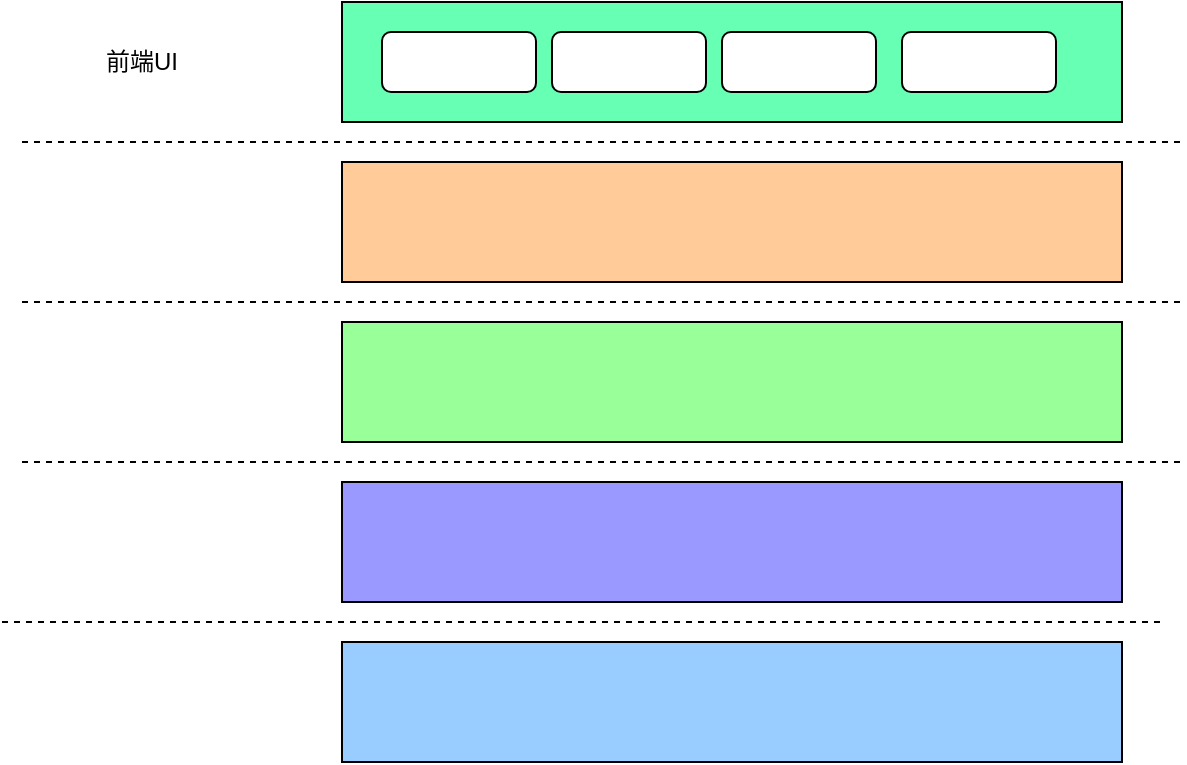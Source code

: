 <mxfile version="27.0.4">
  <diagram name="第 1 页" id="5hUlSFU0seteZb9J803x">
    <mxGraphModel dx="891" dy="385" grid="1" gridSize="10" guides="1" tooltips="1" connect="1" arrows="1" fold="1" page="1" pageScale="1" pageWidth="827" pageHeight="1169" math="0" shadow="0">
      <root>
        <mxCell id="0" />
        <mxCell id="1" parent="0" />
        <mxCell id="JBs5ljtRBulpqJbHJDk_-1" value="" style="rounded=0;whiteSpace=wrap;html=1;fillColor=#66FFB3;" vertex="1" parent="1">
          <mxGeometry x="270" y="40" width="390" height="60" as="geometry" />
        </mxCell>
        <mxCell id="JBs5ljtRBulpqJbHJDk_-3" value="" style="rounded=0;whiteSpace=wrap;html=1;fillColor=#FFCC99;" vertex="1" parent="1">
          <mxGeometry x="270" y="120" width="390" height="60" as="geometry" />
        </mxCell>
        <mxCell id="JBs5ljtRBulpqJbHJDk_-4" value="" style="rounded=0;whiteSpace=wrap;html=1;fillColor=#99FF99;" vertex="1" parent="1">
          <mxGeometry x="270" y="200" width="390" height="60" as="geometry" />
        </mxCell>
        <mxCell id="JBs5ljtRBulpqJbHJDk_-6" value="" style="rounded=0;whiteSpace=wrap;html=1;fillColor=#99CCFF;" vertex="1" parent="1">
          <mxGeometry x="270" y="360" width="390" height="60" as="geometry" />
        </mxCell>
        <mxCell id="JBs5ljtRBulpqJbHJDk_-7" value="" style="rounded=0;whiteSpace=wrap;html=1;fillColor=#9999FF;" vertex="1" parent="1">
          <mxGeometry x="270" y="280" width="390" height="60" as="geometry" />
        </mxCell>
        <mxCell id="JBs5ljtRBulpqJbHJDk_-8" value="" style="endArrow=none;dashed=1;html=1;rounded=0;" edge="1" parent="1">
          <mxGeometry width="50" height="50" relative="1" as="geometry">
            <mxPoint x="110" y="110" as="sourcePoint" />
            <mxPoint x="690" y="110" as="targetPoint" />
          </mxGeometry>
        </mxCell>
        <mxCell id="JBs5ljtRBulpqJbHJDk_-9" value="" style="endArrow=none;dashed=1;html=1;rounded=0;" edge="1" parent="1">
          <mxGeometry width="50" height="50" relative="1" as="geometry">
            <mxPoint x="110" y="190" as="sourcePoint" />
            <mxPoint x="690" y="190" as="targetPoint" />
          </mxGeometry>
        </mxCell>
        <mxCell id="JBs5ljtRBulpqJbHJDk_-11" value="" style="endArrow=none;dashed=1;html=1;rounded=0;" edge="1" parent="1">
          <mxGeometry width="50" height="50" relative="1" as="geometry">
            <mxPoint x="100" y="350" as="sourcePoint" />
            <mxPoint x="680" y="350" as="targetPoint" />
          </mxGeometry>
        </mxCell>
        <mxCell id="JBs5ljtRBulpqJbHJDk_-12" value="" style="endArrow=none;dashed=1;html=1;rounded=0;" edge="1" parent="1">
          <mxGeometry width="50" height="50" relative="1" as="geometry">
            <mxPoint x="110" y="270" as="sourcePoint" />
            <mxPoint x="690" y="270" as="targetPoint" />
          </mxGeometry>
        </mxCell>
        <mxCell id="JBs5ljtRBulpqJbHJDk_-13" value="" style="rounded=1;whiteSpace=wrap;html=1;" vertex="1" parent="1">
          <mxGeometry x="290" y="55" width="77" height="30" as="geometry" />
        </mxCell>
        <mxCell id="JBs5ljtRBulpqJbHJDk_-14" value="" style="rounded=1;whiteSpace=wrap;html=1;" vertex="1" parent="1">
          <mxGeometry x="550" y="55" width="77" height="30" as="geometry" />
        </mxCell>
        <mxCell id="JBs5ljtRBulpqJbHJDk_-15" value="" style="rounded=1;whiteSpace=wrap;html=1;" vertex="1" parent="1">
          <mxGeometry x="460" y="55" width="77" height="30" as="geometry" />
        </mxCell>
        <mxCell id="JBs5ljtRBulpqJbHJDk_-16" value="" style="rounded=1;whiteSpace=wrap;html=1;" vertex="1" parent="1">
          <mxGeometry x="375" y="55" width="77" height="30" as="geometry" />
        </mxCell>
        <mxCell id="JBs5ljtRBulpqJbHJDk_-17" value="前端UI" style="text;html=1;align=center;verticalAlign=middle;whiteSpace=wrap;rounded=0;" vertex="1" parent="1">
          <mxGeometry x="140" y="55" width="60" height="30" as="geometry" />
        </mxCell>
      </root>
    </mxGraphModel>
  </diagram>
</mxfile>
